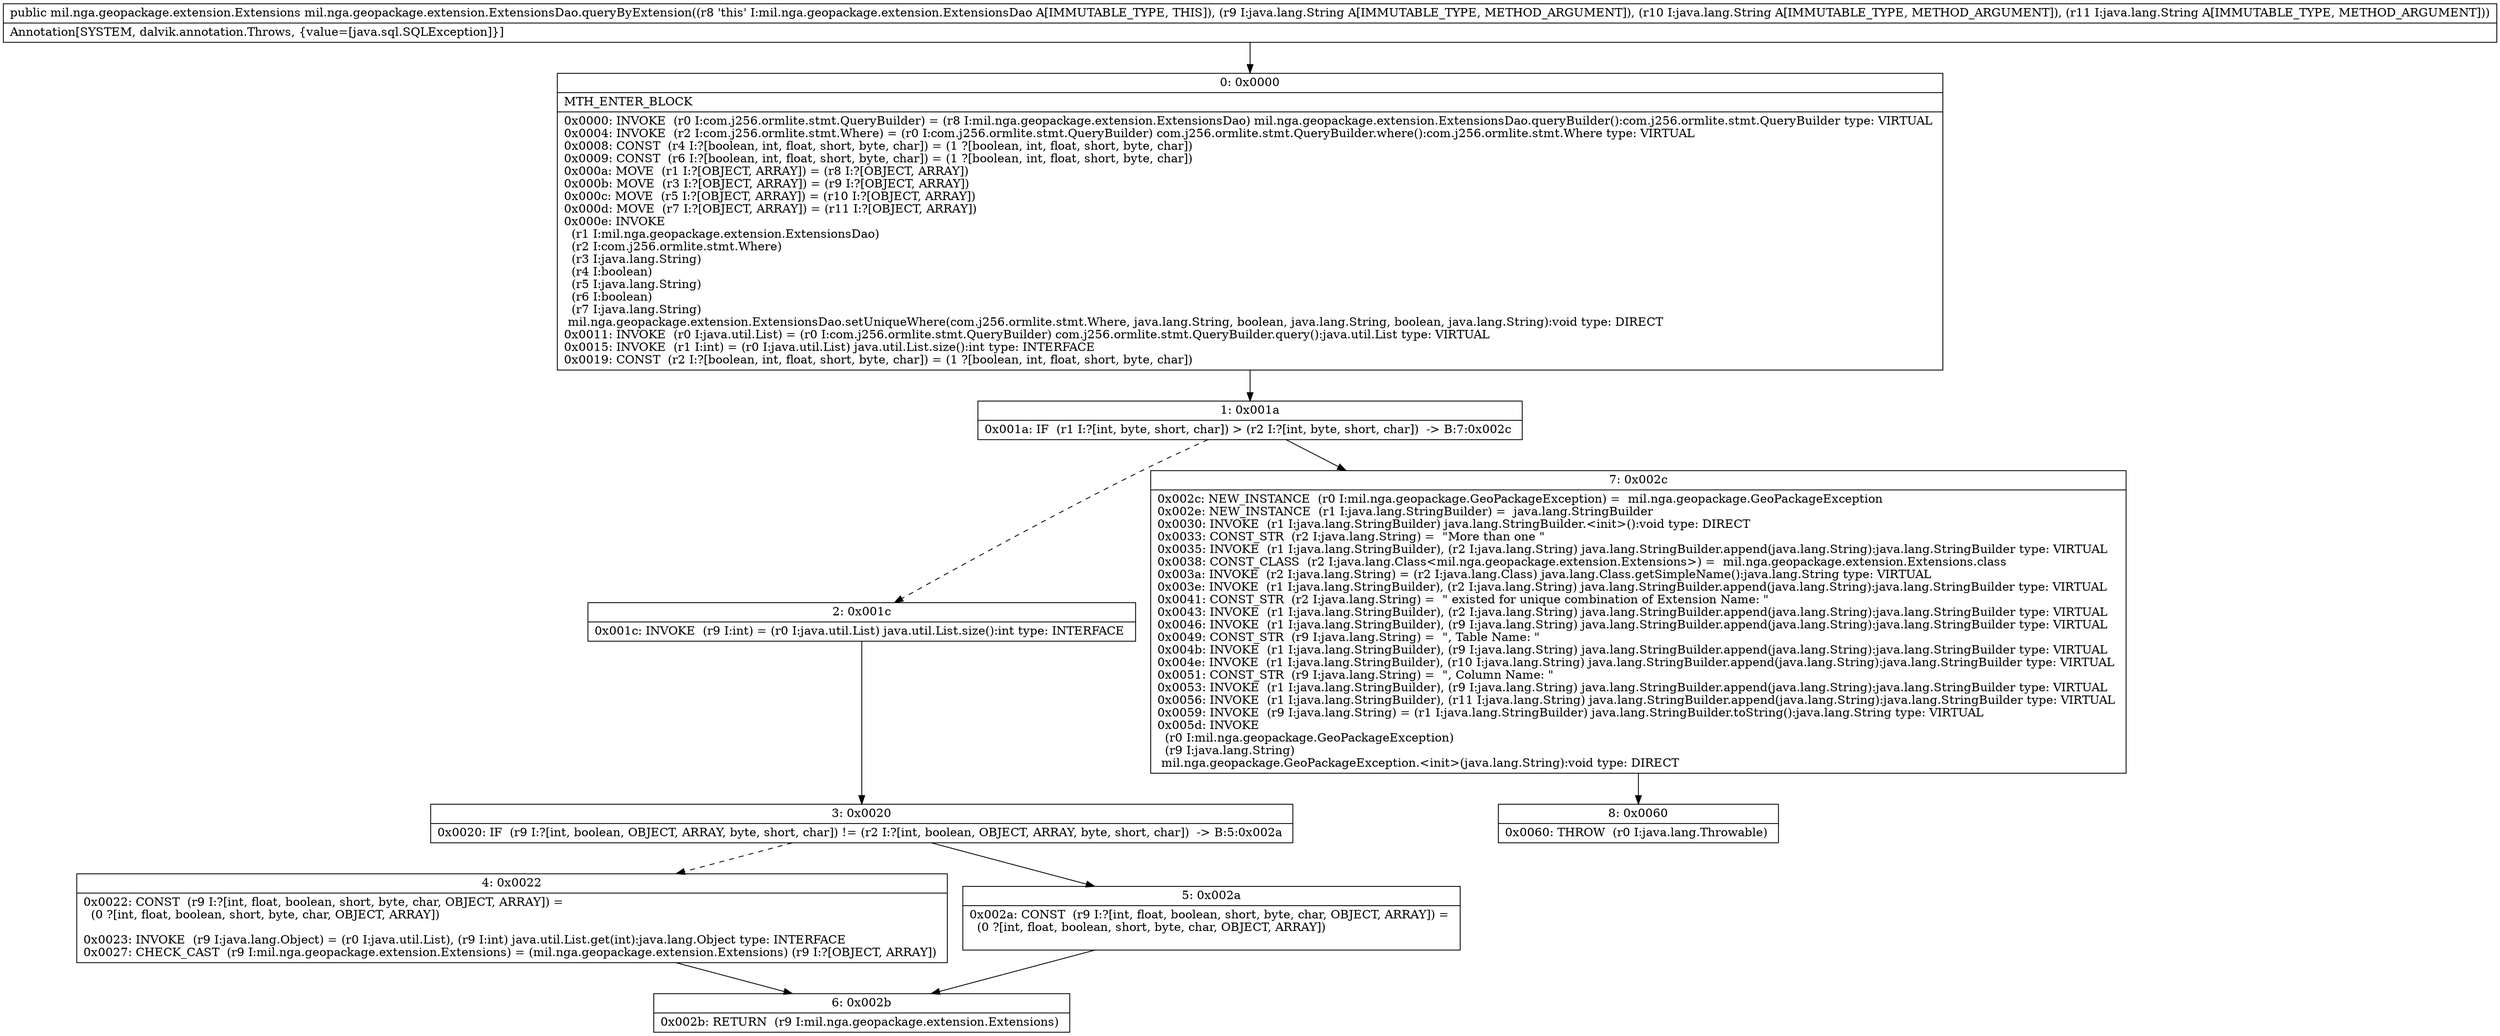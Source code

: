 digraph "CFG formil.nga.geopackage.extension.ExtensionsDao.queryByExtension(Ljava\/lang\/String;Ljava\/lang\/String;Ljava\/lang\/String;)Lmil\/nga\/geopackage\/extension\/Extensions;" {
Node_0 [shape=record,label="{0\:\ 0x0000|MTH_ENTER_BLOCK\l|0x0000: INVOKE  (r0 I:com.j256.ormlite.stmt.QueryBuilder) = (r8 I:mil.nga.geopackage.extension.ExtensionsDao) mil.nga.geopackage.extension.ExtensionsDao.queryBuilder():com.j256.ormlite.stmt.QueryBuilder type: VIRTUAL \l0x0004: INVOKE  (r2 I:com.j256.ormlite.stmt.Where) = (r0 I:com.j256.ormlite.stmt.QueryBuilder) com.j256.ormlite.stmt.QueryBuilder.where():com.j256.ormlite.stmt.Where type: VIRTUAL \l0x0008: CONST  (r4 I:?[boolean, int, float, short, byte, char]) = (1 ?[boolean, int, float, short, byte, char]) \l0x0009: CONST  (r6 I:?[boolean, int, float, short, byte, char]) = (1 ?[boolean, int, float, short, byte, char]) \l0x000a: MOVE  (r1 I:?[OBJECT, ARRAY]) = (r8 I:?[OBJECT, ARRAY]) \l0x000b: MOVE  (r3 I:?[OBJECT, ARRAY]) = (r9 I:?[OBJECT, ARRAY]) \l0x000c: MOVE  (r5 I:?[OBJECT, ARRAY]) = (r10 I:?[OBJECT, ARRAY]) \l0x000d: MOVE  (r7 I:?[OBJECT, ARRAY]) = (r11 I:?[OBJECT, ARRAY]) \l0x000e: INVOKE  \l  (r1 I:mil.nga.geopackage.extension.ExtensionsDao)\l  (r2 I:com.j256.ormlite.stmt.Where)\l  (r3 I:java.lang.String)\l  (r4 I:boolean)\l  (r5 I:java.lang.String)\l  (r6 I:boolean)\l  (r7 I:java.lang.String)\l mil.nga.geopackage.extension.ExtensionsDao.setUniqueWhere(com.j256.ormlite.stmt.Where, java.lang.String, boolean, java.lang.String, boolean, java.lang.String):void type: DIRECT \l0x0011: INVOKE  (r0 I:java.util.List) = (r0 I:com.j256.ormlite.stmt.QueryBuilder) com.j256.ormlite.stmt.QueryBuilder.query():java.util.List type: VIRTUAL \l0x0015: INVOKE  (r1 I:int) = (r0 I:java.util.List) java.util.List.size():int type: INTERFACE \l0x0019: CONST  (r2 I:?[boolean, int, float, short, byte, char]) = (1 ?[boolean, int, float, short, byte, char]) \l}"];
Node_1 [shape=record,label="{1\:\ 0x001a|0x001a: IF  (r1 I:?[int, byte, short, char]) \> (r2 I:?[int, byte, short, char])  \-\> B:7:0x002c \l}"];
Node_2 [shape=record,label="{2\:\ 0x001c|0x001c: INVOKE  (r9 I:int) = (r0 I:java.util.List) java.util.List.size():int type: INTERFACE \l}"];
Node_3 [shape=record,label="{3\:\ 0x0020|0x0020: IF  (r9 I:?[int, boolean, OBJECT, ARRAY, byte, short, char]) != (r2 I:?[int, boolean, OBJECT, ARRAY, byte, short, char])  \-\> B:5:0x002a \l}"];
Node_4 [shape=record,label="{4\:\ 0x0022|0x0022: CONST  (r9 I:?[int, float, boolean, short, byte, char, OBJECT, ARRAY]) = \l  (0 ?[int, float, boolean, short, byte, char, OBJECT, ARRAY])\l \l0x0023: INVOKE  (r9 I:java.lang.Object) = (r0 I:java.util.List), (r9 I:int) java.util.List.get(int):java.lang.Object type: INTERFACE \l0x0027: CHECK_CAST  (r9 I:mil.nga.geopackage.extension.Extensions) = (mil.nga.geopackage.extension.Extensions) (r9 I:?[OBJECT, ARRAY]) \l}"];
Node_5 [shape=record,label="{5\:\ 0x002a|0x002a: CONST  (r9 I:?[int, float, boolean, short, byte, char, OBJECT, ARRAY]) = \l  (0 ?[int, float, boolean, short, byte, char, OBJECT, ARRAY])\l \l}"];
Node_6 [shape=record,label="{6\:\ 0x002b|0x002b: RETURN  (r9 I:mil.nga.geopackage.extension.Extensions) \l}"];
Node_7 [shape=record,label="{7\:\ 0x002c|0x002c: NEW_INSTANCE  (r0 I:mil.nga.geopackage.GeoPackageException) =  mil.nga.geopackage.GeoPackageException \l0x002e: NEW_INSTANCE  (r1 I:java.lang.StringBuilder) =  java.lang.StringBuilder \l0x0030: INVOKE  (r1 I:java.lang.StringBuilder) java.lang.StringBuilder.\<init\>():void type: DIRECT \l0x0033: CONST_STR  (r2 I:java.lang.String) =  \"More than one \" \l0x0035: INVOKE  (r1 I:java.lang.StringBuilder), (r2 I:java.lang.String) java.lang.StringBuilder.append(java.lang.String):java.lang.StringBuilder type: VIRTUAL \l0x0038: CONST_CLASS  (r2 I:java.lang.Class\<mil.nga.geopackage.extension.Extensions\>) =  mil.nga.geopackage.extension.Extensions.class \l0x003a: INVOKE  (r2 I:java.lang.String) = (r2 I:java.lang.Class) java.lang.Class.getSimpleName():java.lang.String type: VIRTUAL \l0x003e: INVOKE  (r1 I:java.lang.StringBuilder), (r2 I:java.lang.String) java.lang.StringBuilder.append(java.lang.String):java.lang.StringBuilder type: VIRTUAL \l0x0041: CONST_STR  (r2 I:java.lang.String) =  \" existed for unique combination of Extension Name: \" \l0x0043: INVOKE  (r1 I:java.lang.StringBuilder), (r2 I:java.lang.String) java.lang.StringBuilder.append(java.lang.String):java.lang.StringBuilder type: VIRTUAL \l0x0046: INVOKE  (r1 I:java.lang.StringBuilder), (r9 I:java.lang.String) java.lang.StringBuilder.append(java.lang.String):java.lang.StringBuilder type: VIRTUAL \l0x0049: CONST_STR  (r9 I:java.lang.String) =  \", Table Name: \" \l0x004b: INVOKE  (r1 I:java.lang.StringBuilder), (r9 I:java.lang.String) java.lang.StringBuilder.append(java.lang.String):java.lang.StringBuilder type: VIRTUAL \l0x004e: INVOKE  (r1 I:java.lang.StringBuilder), (r10 I:java.lang.String) java.lang.StringBuilder.append(java.lang.String):java.lang.StringBuilder type: VIRTUAL \l0x0051: CONST_STR  (r9 I:java.lang.String) =  \", Column Name: \" \l0x0053: INVOKE  (r1 I:java.lang.StringBuilder), (r9 I:java.lang.String) java.lang.StringBuilder.append(java.lang.String):java.lang.StringBuilder type: VIRTUAL \l0x0056: INVOKE  (r1 I:java.lang.StringBuilder), (r11 I:java.lang.String) java.lang.StringBuilder.append(java.lang.String):java.lang.StringBuilder type: VIRTUAL \l0x0059: INVOKE  (r9 I:java.lang.String) = (r1 I:java.lang.StringBuilder) java.lang.StringBuilder.toString():java.lang.String type: VIRTUAL \l0x005d: INVOKE  \l  (r0 I:mil.nga.geopackage.GeoPackageException)\l  (r9 I:java.lang.String)\l mil.nga.geopackage.GeoPackageException.\<init\>(java.lang.String):void type: DIRECT \l}"];
Node_8 [shape=record,label="{8\:\ 0x0060|0x0060: THROW  (r0 I:java.lang.Throwable) \l}"];
MethodNode[shape=record,label="{public mil.nga.geopackage.extension.Extensions mil.nga.geopackage.extension.ExtensionsDao.queryByExtension((r8 'this' I:mil.nga.geopackage.extension.ExtensionsDao A[IMMUTABLE_TYPE, THIS]), (r9 I:java.lang.String A[IMMUTABLE_TYPE, METHOD_ARGUMENT]), (r10 I:java.lang.String A[IMMUTABLE_TYPE, METHOD_ARGUMENT]), (r11 I:java.lang.String A[IMMUTABLE_TYPE, METHOD_ARGUMENT]))  | Annotation[SYSTEM, dalvik.annotation.Throws, \{value=[java.sql.SQLException]\}]\l}"];
MethodNode -> Node_0;
Node_0 -> Node_1;
Node_1 -> Node_2[style=dashed];
Node_1 -> Node_7;
Node_2 -> Node_3;
Node_3 -> Node_4[style=dashed];
Node_3 -> Node_5;
Node_4 -> Node_6;
Node_5 -> Node_6;
Node_7 -> Node_8;
}

